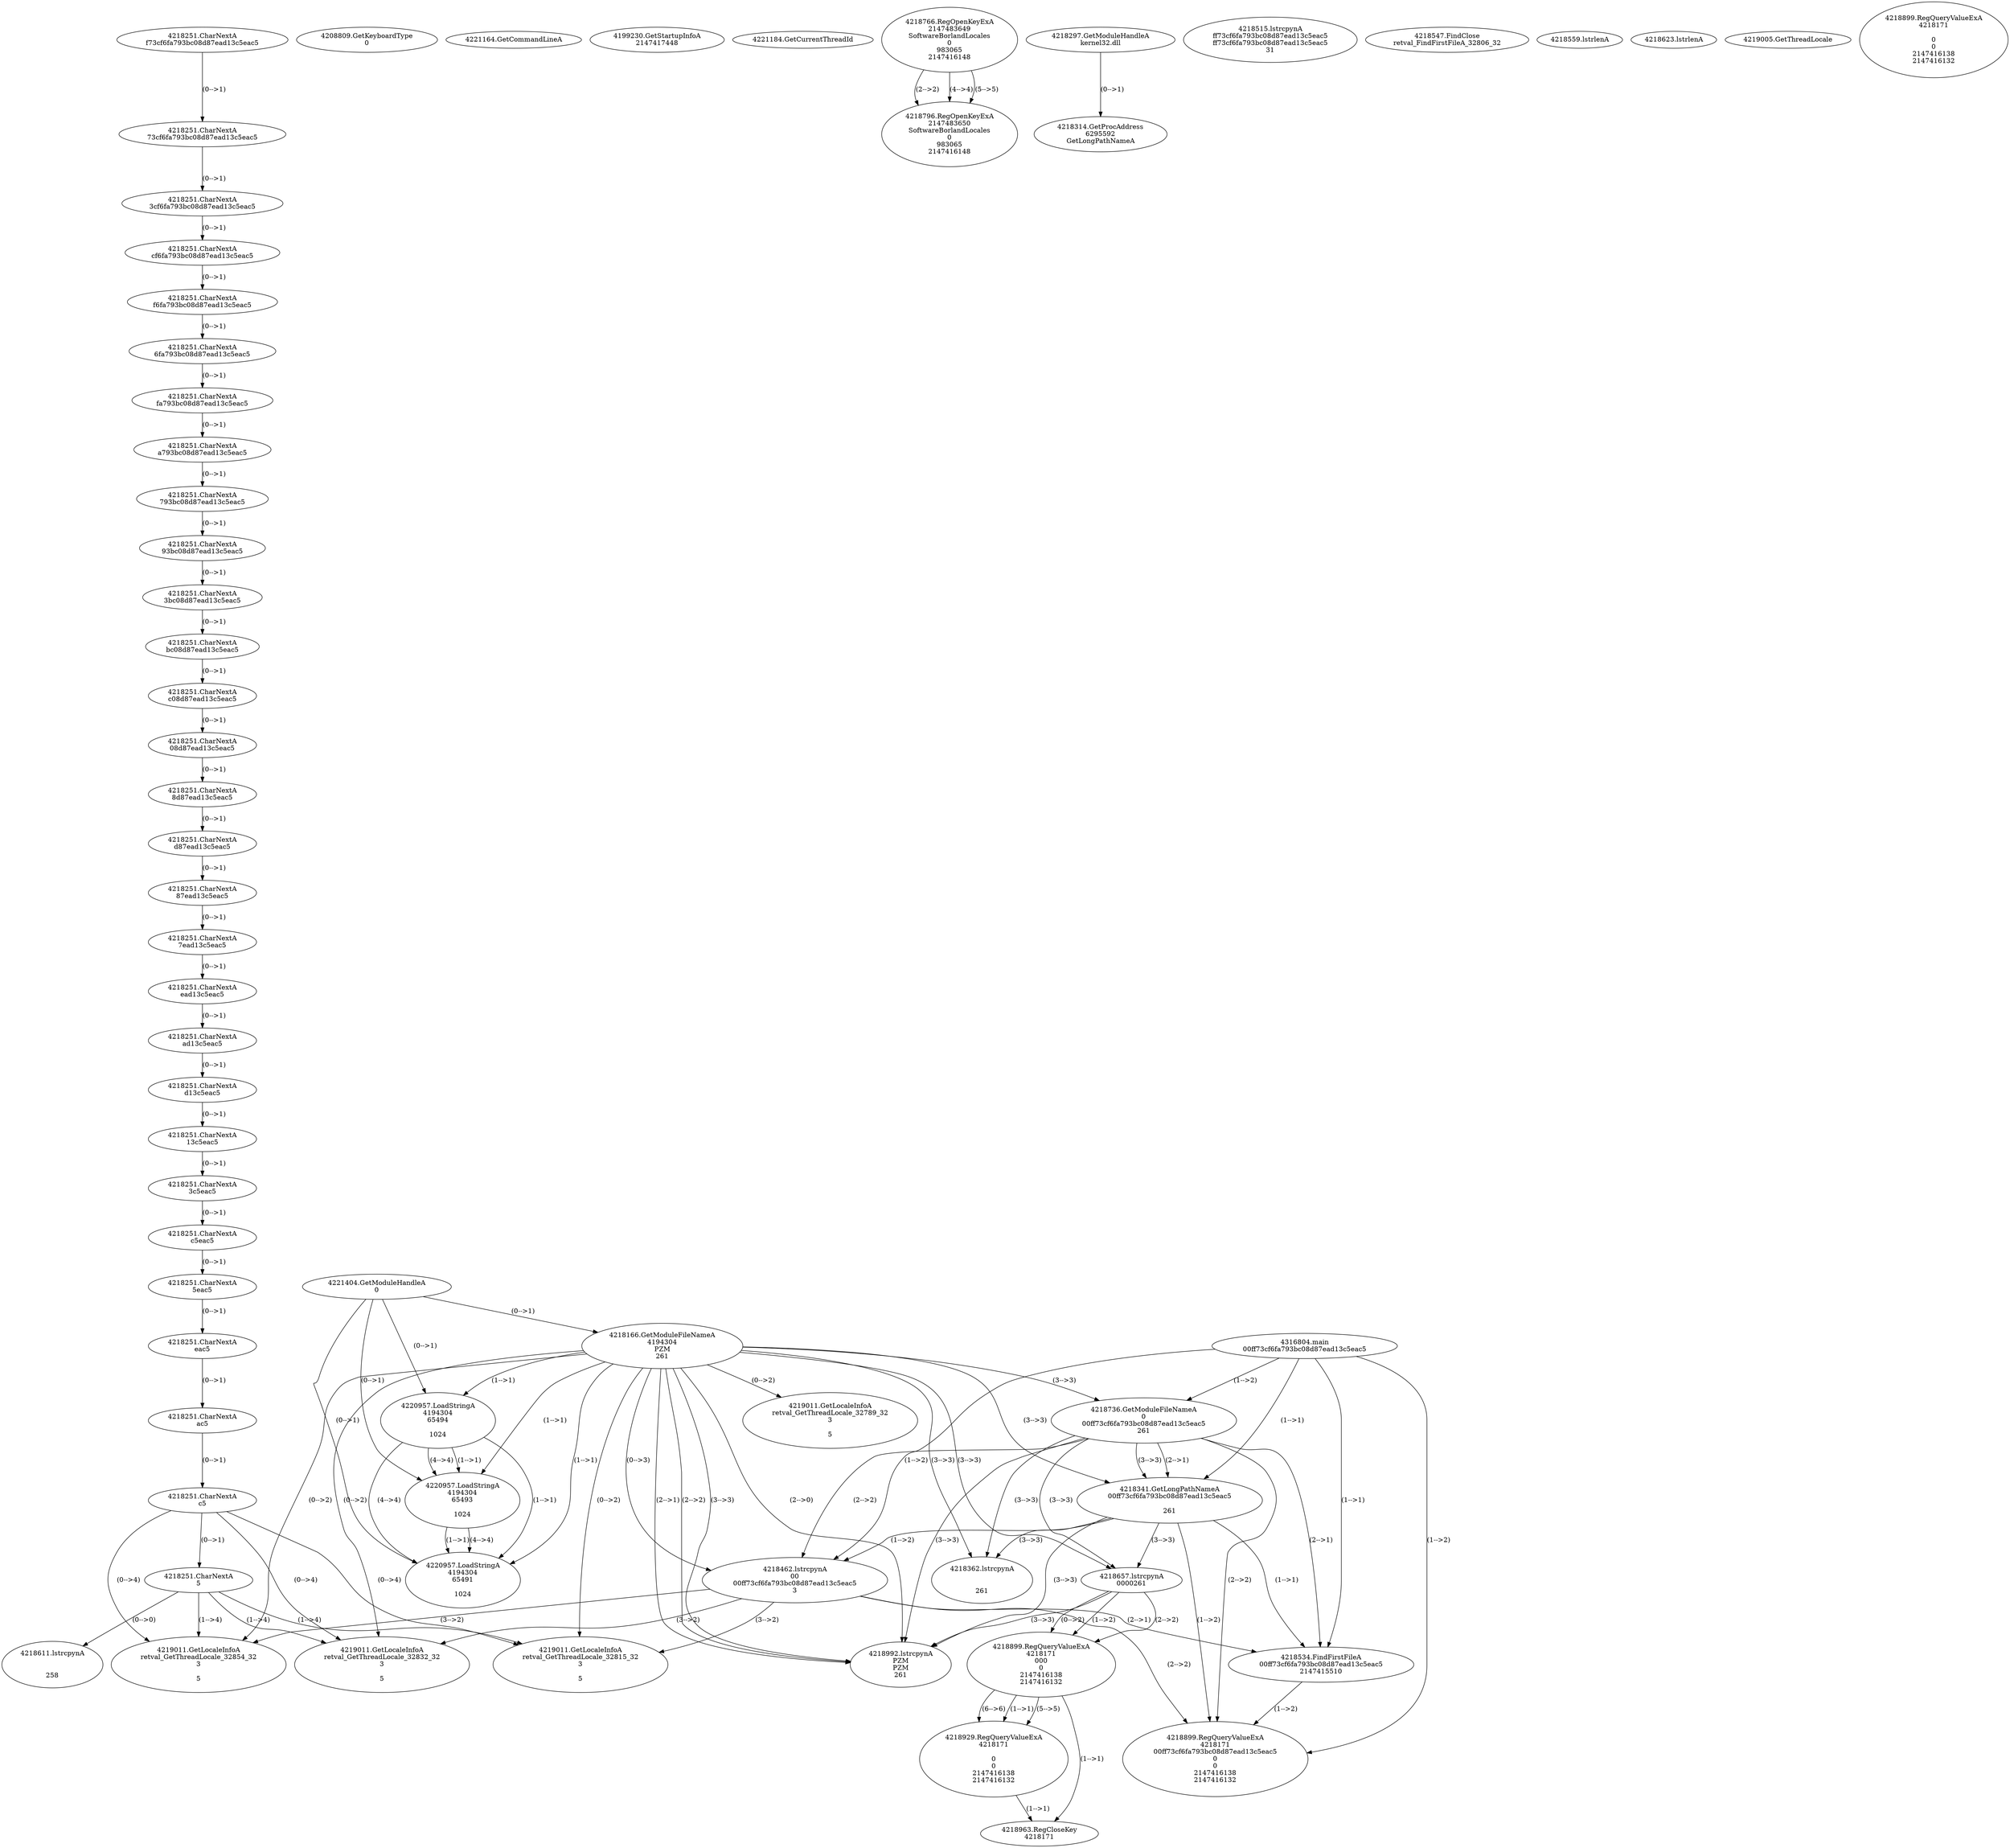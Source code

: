 // Global SCDG with merge call
digraph {
	0 [label="4316804.main
00ff73cf6fa793bc08d87ead13c5eac5"]
	1 [label="4221404.GetModuleHandleA
0"]
	2 [label="4208809.GetKeyboardType
0"]
	3 [label="4221164.GetCommandLineA
"]
	4 [label="4199230.GetStartupInfoA
2147417448"]
	5 [label="4221184.GetCurrentThreadId
"]
	6 [label="4218166.GetModuleFileNameA
4194304
PZM
261"]
	1 -> 6 [label="(0-->1)"]
	7 [label="4218736.GetModuleFileNameA
0
00ff73cf6fa793bc08d87ead13c5eac5
261"]
	0 -> 7 [label="(1-->2)"]
	6 -> 7 [label="(3-->3)"]
	8 [label="4218766.RegOpenKeyExA
2147483649
Software\Borland\Locales
0
983065
2147416148"]
	9 [label="4218297.GetModuleHandleA
kernel32.dll"]
	10 [label="4218314.GetProcAddress
6295592
GetLongPathNameA"]
	9 -> 10 [label="(0-->1)"]
	11 [label="4218341.GetLongPathNameA
00ff73cf6fa793bc08d87ead13c5eac5

261"]
	0 -> 11 [label="(1-->1)"]
	7 -> 11 [label="(2-->1)"]
	6 -> 11 [label="(3-->3)"]
	7 -> 11 [label="(3-->3)"]
	12 [label="4218462.lstrcpynA
00
00ff73cf6fa793bc08d87ead13c5eac5
3"]
	0 -> 12 [label="(1-->2)"]
	7 -> 12 [label="(2-->2)"]
	11 -> 12 [label="(1-->2)"]
	6 -> 12 [label="(0-->3)"]
	13 [label="4218251.CharNextA
f73cf6fa793bc08d87ead13c5eac5"]
	14 [label="4218251.CharNextA
73cf6fa793bc08d87ead13c5eac5"]
	13 -> 14 [label="(0-->1)"]
	15 [label="4218251.CharNextA
3cf6fa793bc08d87ead13c5eac5"]
	14 -> 15 [label="(0-->1)"]
	16 [label="4218251.CharNextA
cf6fa793bc08d87ead13c5eac5"]
	15 -> 16 [label="(0-->1)"]
	17 [label="4218251.CharNextA
f6fa793bc08d87ead13c5eac5"]
	16 -> 17 [label="(0-->1)"]
	18 [label="4218251.CharNextA
6fa793bc08d87ead13c5eac5"]
	17 -> 18 [label="(0-->1)"]
	19 [label="4218251.CharNextA
fa793bc08d87ead13c5eac5"]
	18 -> 19 [label="(0-->1)"]
	20 [label="4218251.CharNextA
a793bc08d87ead13c5eac5"]
	19 -> 20 [label="(0-->1)"]
	21 [label="4218251.CharNextA
793bc08d87ead13c5eac5"]
	20 -> 21 [label="(0-->1)"]
	22 [label="4218251.CharNextA
93bc08d87ead13c5eac5"]
	21 -> 22 [label="(0-->1)"]
	23 [label="4218251.CharNextA
3bc08d87ead13c5eac5"]
	22 -> 23 [label="(0-->1)"]
	24 [label="4218251.CharNextA
bc08d87ead13c5eac5"]
	23 -> 24 [label="(0-->1)"]
	25 [label="4218251.CharNextA
c08d87ead13c5eac5"]
	24 -> 25 [label="(0-->1)"]
	26 [label="4218251.CharNextA
08d87ead13c5eac5"]
	25 -> 26 [label="(0-->1)"]
	27 [label="4218251.CharNextA
8d87ead13c5eac5"]
	26 -> 27 [label="(0-->1)"]
	28 [label="4218251.CharNextA
d87ead13c5eac5"]
	27 -> 28 [label="(0-->1)"]
	29 [label="4218251.CharNextA
87ead13c5eac5"]
	28 -> 29 [label="(0-->1)"]
	30 [label="4218251.CharNextA
7ead13c5eac5"]
	29 -> 30 [label="(0-->1)"]
	31 [label="4218251.CharNextA
ead13c5eac5"]
	30 -> 31 [label="(0-->1)"]
	32 [label="4218251.CharNextA
ad13c5eac5"]
	31 -> 32 [label="(0-->1)"]
	33 [label="4218251.CharNextA
d13c5eac5"]
	32 -> 33 [label="(0-->1)"]
	34 [label="4218251.CharNextA
13c5eac5"]
	33 -> 34 [label="(0-->1)"]
	35 [label="4218251.CharNextA
3c5eac5"]
	34 -> 35 [label="(0-->1)"]
	36 [label="4218251.CharNextA
c5eac5"]
	35 -> 36 [label="(0-->1)"]
	37 [label="4218251.CharNextA
5eac5"]
	36 -> 37 [label="(0-->1)"]
	38 [label="4218251.CharNextA
eac5"]
	37 -> 38 [label="(0-->1)"]
	39 [label="4218251.CharNextA
ac5"]
	38 -> 39 [label="(0-->1)"]
	40 [label="4218251.CharNextA
c5"]
	39 -> 40 [label="(0-->1)"]
	41 [label="4218251.CharNextA
5"]
	40 -> 41 [label="(0-->1)"]
	42 [label="4218515.lstrcpynA
ff73cf6fa793bc08d87ead13c5eac5
ff73cf6fa793bc08d87ead13c5eac5
31"]
	43 [label="4218534.FindFirstFileA
00ff73cf6fa793bc08d87ead13c5eac5
2147415510"]
	0 -> 43 [label="(1-->1)"]
	7 -> 43 [label="(2-->1)"]
	11 -> 43 [label="(1-->1)"]
	12 -> 43 [label="(2-->1)"]
	44 [label="4218547.FindClose
retval_FindFirstFileA_32806_32"]
	45 [label="4218559.lstrlenA
"]
	46 [label="4218611.lstrcpynA


258"]
	41 -> 46 [label="(0-->0)"]
	47 [label="4218623.lstrlenA
"]
	48 [label="4218657.lstrcpynA
00\
00\
261"]
	6 -> 48 [label="(3-->3)"]
	7 -> 48 [label="(3-->3)"]
	11 -> 48 [label="(3-->3)"]
	49 [label="4218899.RegQueryValueExA
4218171
00\
0
0
2147416138
2147416132"]
	48 -> 49 [label="(1-->2)"]
	48 -> 49 [label="(2-->2)"]
	48 -> 49 [label="(0-->2)"]
	50 [label="4218929.RegQueryValueExA
4218171

0
0
2147416138
2147416132"]
	49 -> 50 [label="(1-->1)"]
	49 -> 50 [label="(5-->5)"]
	49 -> 50 [label="(6-->6)"]
	51 [label="4218963.RegCloseKey
4218171"]
	49 -> 51 [label="(1-->1)"]
	50 -> 51 [label="(1-->1)"]
	52 [label="4218992.lstrcpynA
PZM
PZM
261"]
	6 -> 52 [label="(2-->1)"]
	6 -> 52 [label="(2-->2)"]
	6 -> 52 [label="(3-->3)"]
	7 -> 52 [label="(3-->3)"]
	11 -> 52 [label="(3-->3)"]
	48 -> 52 [label="(3-->3)"]
	6 -> 52 [label="(2-->0)"]
	53 [label="4219005.GetThreadLocale
"]
	54 [label="4219011.GetLocaleInfoA
retval_GetThreadLocale_32832_32
3

5"]
	6 -> 54 [label="(0-->2)"]
	12 -> 54 [label="(3-->2)"]
	40 -> 54 [label="(0-->4)"]
	41 -> 54 [label="(1-->4)"]
	55 [label="4220957.LoadStringA
4194304
65494

1024"]
	1 -> 55 [label="(0-->1)"]
	6 -> 55 [label="(1-->1)"]
	56 [label="4218796.RegOpenKeyExA
2147483650
Software\Borland\Locales
0
983065
2147416148"]
	8 -> 56 [label="(2-->2)"]
	8 -> 56 [label="(4-->4)"]
	8 -> 56 [label="(5-->5)"]
	57 [label="4218362.lstrcpynA


261"]
	6 -> 57 [label="(3-->3)"]
	7 -> 57 [label="(3-->3)"]
	11 -> 57 [label="(3-->3)"]
	58 [label="4218899.RegQueryValueExA
4218171

0
0
2147416138
2147416132"]
	59 [label="4219011.GetLocaleInfoA
retval_GetThreadLocale_32789_32
3

5"]
	6 -> 59 [label="(0-->2)"]
	60 [label="4220957.LoadStringA
4194304
65493

1024"]
	1 -> 60 [label="(0-->1)"]
	6 -> 60 [label="(1-->1)"]
	55 -> 60 [label="(1-->1)"]
	55 -> 60 [label="(4-->4)"]
	61 [label="4220957.LoadStringA
4194304
65491

1024"]
	1 -> 61 [label="(0-->1)"]
	6 -> 61 [label="(1-->1)"]
	55 -> 61 [label="(1-->1)"]
	60 -> 61 [label="(1-->1)"]
	55 -> 61 [label="(4-->4)"]
	60 -> 61 [label="(4-->4)"]
	62 [label="4218899.RegQueryValueExA
4218171
00ff73cf6fa793bc08d87ead13c5eac5
0
0
2147416138
2147416132"]
	0 -> 62 [label="(1-->2)"]
	7 -> 62 [label="(2-->2)"]
	11 -> 62 [label="(1-->2)"]
	12 -> 62 [label="(2-->2)"]
	43 -> 62 [label="(1-->2)"]
	63 [label="4219011.GetLocaleInfoA
retval_GetThreadLocale_32815_32
3

5"]
	6 -> 63 [label="(0-->2)"]
	12 -> 63 [label="(3-->2)"]
	40 -> 63 [label="(0-->4)"]
	41 -> 63 [label="(1-->4)"]
	64 [label="4219011.GetLocaleInfoA
retval_GetThreadLocale_32854_32
3

5"]
	6 -> 64 [label="(0-->2)"]
	12 -> 64 [label="(3-->2)"]
	40 -> 64 [label="(0-->4)"]
	41 -> 64 [label="(1-->4)"]
}
